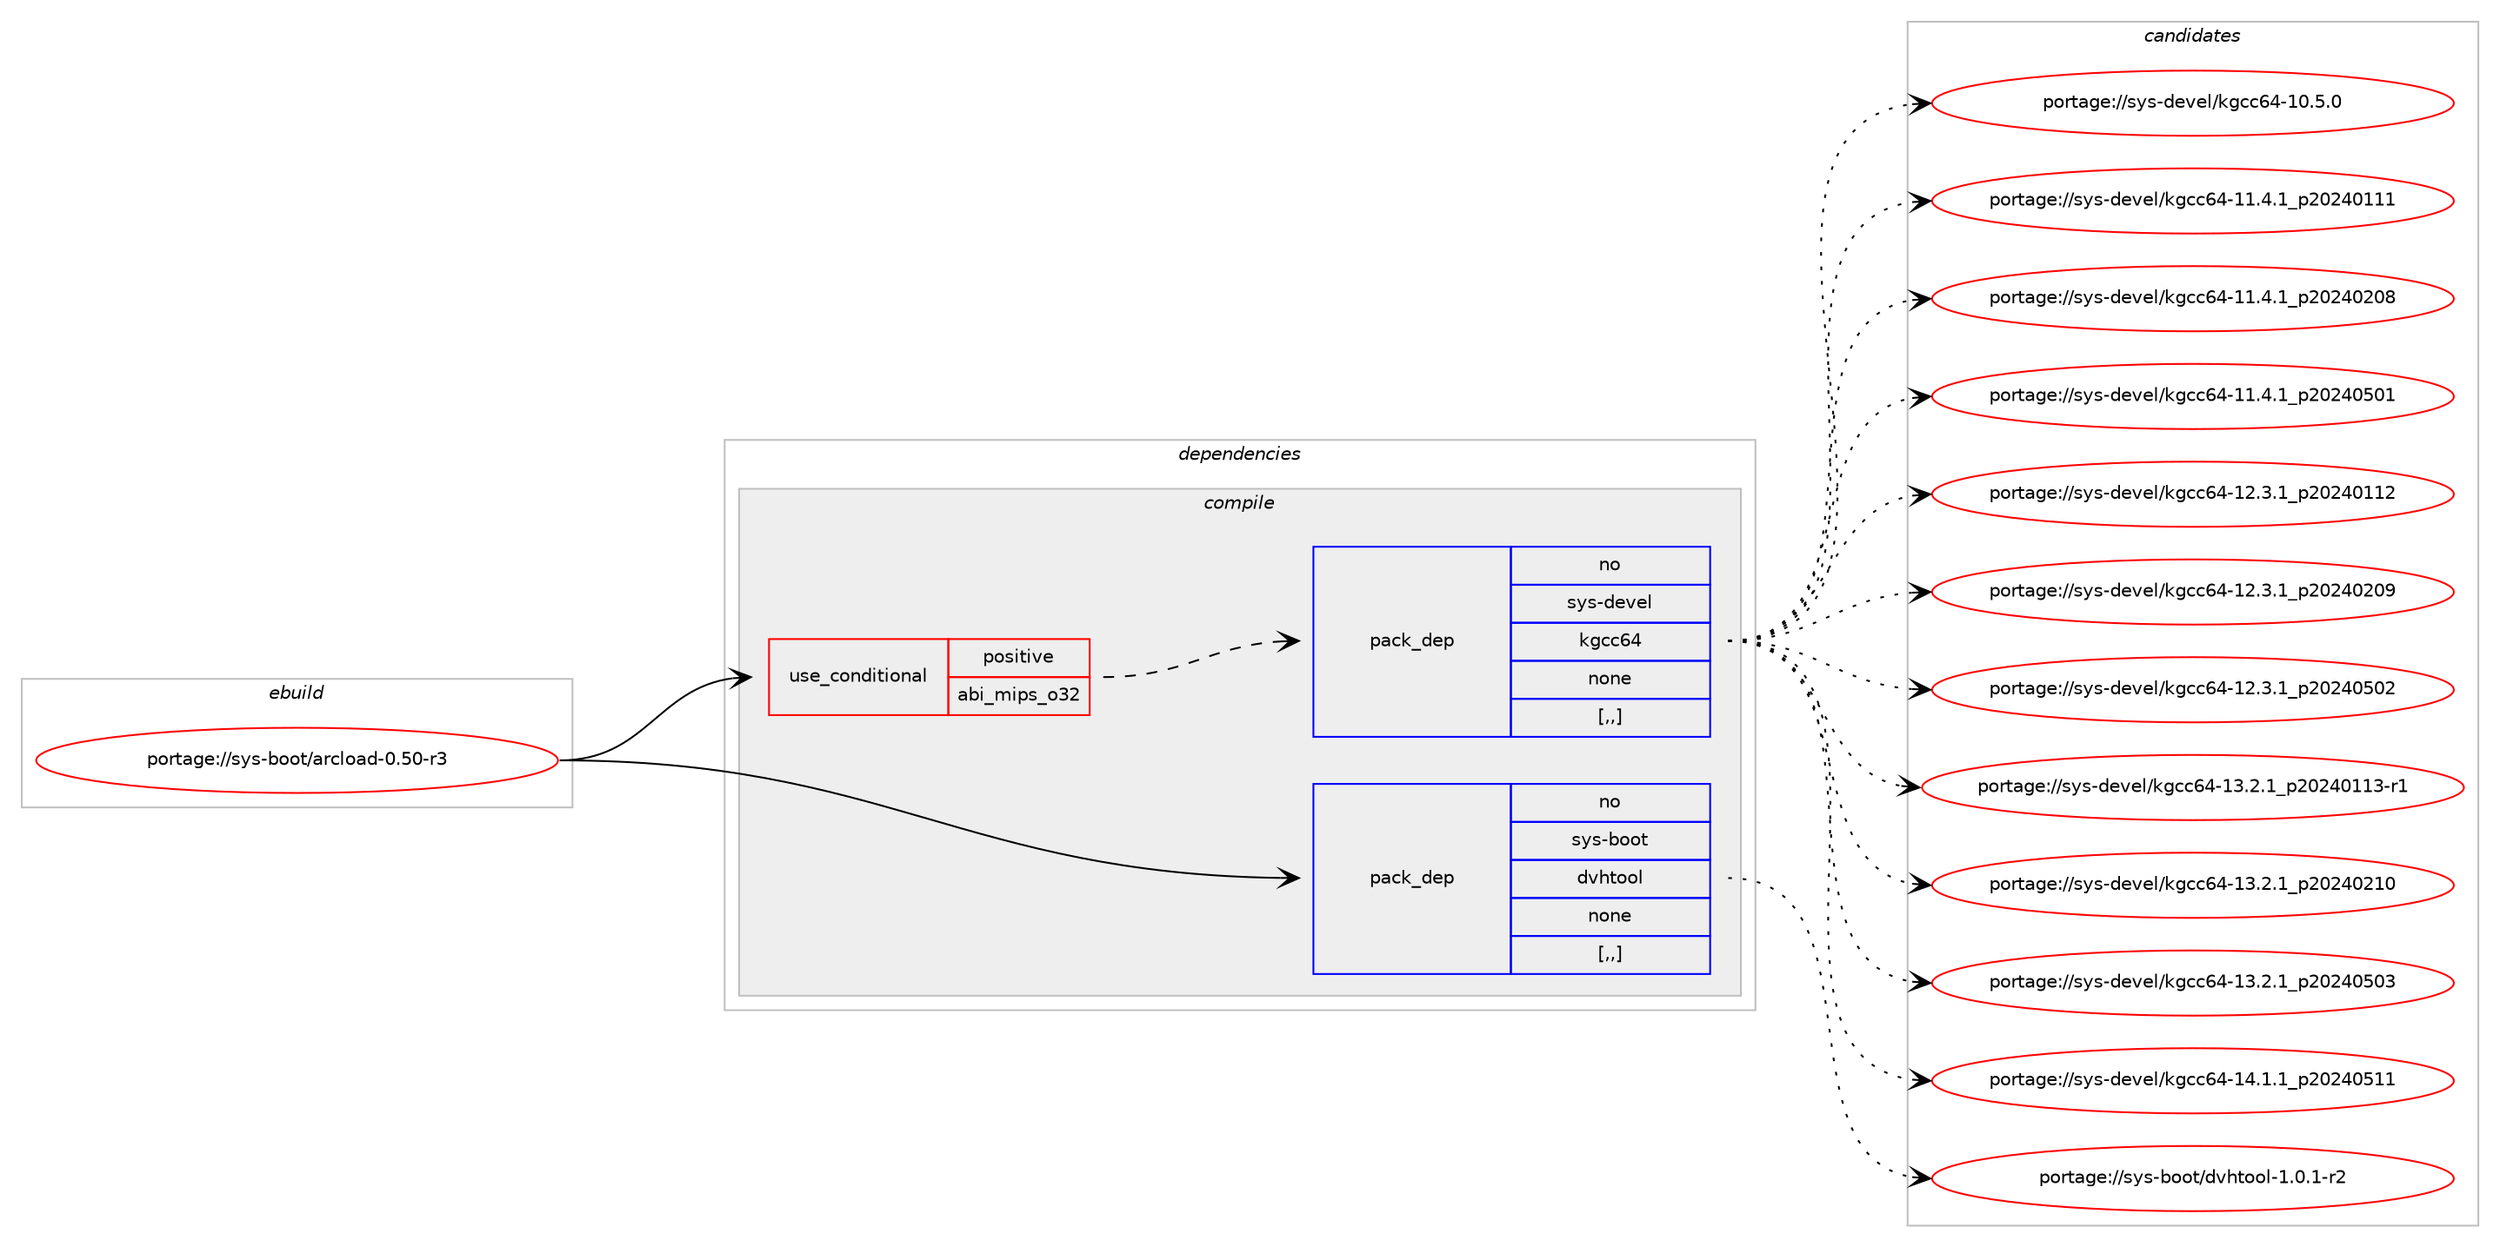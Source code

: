 digraph prolog {

# *************
# Graph options
# *************

newrank=true;
concentrate=true;
compound=true;
graph [rankdir=LR,fontname=Helvetica,fontsize=10,ranksep=1.5];#, ranksep=2.5, nodesep=0.2];
edge  [arrowhead=vee];
node  [fontname=Helvetica,fontsize=10];

# **********
# The ebuild
# **********

subgraph cluster_leftcol {
color=gray;
rank=same;
label=<<i>ebuild</i>>;
id [label="portage://sys-boot/arcload-0.50-r3", color=red, width=4, href="../sys-boot/arcload-0.50-r3.svg"];
}

# ****************
# The dependencies
# ****************

subgraph cluster_midcol {
color=gray;
label=<<i>dependencies</i>>;
subgraph cluster_compile {
fillcolor="#eeeeee";
style=filled;
label=<<i>compile</i>>;
subgraph cond111118 {
dependency418956 [label=<<TABLE BORDER="0" CELLBORDER="1" CELLSPACING="0" CELLPADDING="4"><TR><TD ROWSPAN="3" CELLPADDING="10">use_conditional</TD></TR><TR><TD>positive</TD></TR><TR><TD>abi_mips_o32</TD></TR></TABLE>>, shape=none, color=red];
subgraph pack304965 {
dependency418957 [label=<<TABLE BORDER="0" CELLBORDER="1" CELLSPACING="0" CELLPADDING="4" WIDTH="220"><TR><TD ROWSPAN="6" CELLPADDING="30">pack_dep</TD></TR><TR><TD WIDTH="110">no</TD></TR><TR><TD>sys-devel</TD></TR><TR><TD>kgcc64</TD></TR><TR><TD>none</TD></TR><TR><TD>[,,]</TD></TR></TABLE>>, shape=none, color=blue];
}
dependency418956:e -> dependency418957:w [weight=20,style="dashed",arrowhead="vee"];
}
id:e -> dependency418956:w [weight=20,style="solid",arrowhead="vee"];
subgraph pack304966 {
dependency418958 [label=<<TABLE BORDER="0" CELLBORDER="1" CELLSPACING="0" CELLPADDING="4" WIDTH="220"><TR><TD ROWSPAN="6" CELLPADDING="30">pack_dep</TD></TR><TR><TD WIDTH="110">no</TD></TR><TR><TD>sys-boot</TD></TR><TR><TD>dvhtool</TD></TR><TR><TD>none</TD></TR><TR><TD>[,,]</TD></TR></TABLE>>, shape=none, color=blue];
}
id:e -> dependency418958:w [weight=20,style="solid",arrowhead="vee"];
}
subgraph cluster_compileandrun {
fillcolor="#eeeeee";
style=filled;
label=<<i>compile and run</i>>;
}
subgraph cluster_run {
fillcolor="#eeeeee";
style=filled;
label=<<i>run</i>>;
}
}

# **************
# The candidates
# **************

subgraph cluster_choices {
rank=same;
color=gray;
label=<<i>candidates</i>>;

subgraph choice304965 {
color=black;
nodesep=1;
choice11512111545100101118101108471071039999545245494846534648 [label="portage://sys-devel/kgcc64-10.5.0", color=red, width=4,href="../sys-devel/kgcc64-10.5.0.svg"];
choice11512111545100101118101108471071039999545245494946524649951125048505248494949 [label="portage://sys-devel/kgcc64-11.4.1_p20240111", color=red, width=4,href="../sys-devel/kgcc64-11.4.1_p20240111.svg"];
choice11512111545100101118101108471071039999545245494946524649951125048505248504856 [label="portage://sys-devel/kgcc64-11.4.1_p20240208", color=red, width=4,href="../sys-devel/kgcc64-11.4.1_p20240208.svg"];
choice11512111545100101118101108471071039999545245494946524649951125048505248534849 [label="portage://sys-devel/kgcc64-11.4.1_p20240501", color=red, width=4,href="../sys-devel/kgcc64-11.4.1_p20240501.svg"];
choice11512111545100101118101108471071039999545245495046514649951125048505248494950 [label="portage://sys-devel/kgcc64-12.3.1_p20240112", color=red, width=4,href="../sys-devel/kgcc64-12.3.1_p20240112.svg"];
choice11512111545100101118101108471071039999545245495046514649951125048505248504857 [label="portage://sys-devel/kgcc64-12.3.1_p20240209", color=red, width=4,href="../sys-devel/kgcc64-12.3.1_p20240209.svg"];
choice11512111545100101118101108471071039999545245495046514649951125048505248534850 [label="portage://sys-devel/kgcc64-12.3.1_p20240502", color=red, width=4,href="../sys-devel/kgcc64-12.3.1_p20240502.svg"];
choice115121115451001011181011084710710399995452454951465046499511250485052484949514511449 [label="portage://sys-devel/kgcc64-13.2.1_p20240113-r1", color=red, width=4,href="../sys-devel/kgcc64-13.2.1_p20240113-r1.svg"];
choice11512111545100101118101108471071039999545245495146504649951125048505248504948 [label="portage://sys-devel/kgcc64-13.2.1_p20240210", color=red, width=4,href="../sys-devel/kgcc64-13.2.1_p20240210.svg"];
choice11512111545100101118101108471071039999545245495146504649951125048505248534851 [label="portage://sys-devel/kgcc64-13.2.1_p20240503", color=red, width=4,href="../sys-devel/kgcc64-13.2.1_p20240503.svg"];
choice11512111545100101118101108471071039999545245495246494649951125048505248534949 [label="portage://sys-devel/kgcc64-14.1.1_p20240511", color=red, width=4,href="../sys-devel/kgcc64-14.1.1_p20240511.svg"];
dependency418957:e -> choice11512111545100101118101108471071039999545245494846534648:w [style=dotted,weight="100"];
dependency418957:e -> choice11512111545100101118101108471071039999545245494946524649951125048505248494949:w [style=dotted,weight="100"];
dependency418957:e -> choice11512111545100101118101108471071039999545245494946524649951125048505248504856:w [style=dotted,weight="100"];
dependency418957:e -> choice11512111545100101118101108471071039999545245494946524649951125048505248534849:w [style=dotted,weight="100"];
dependency418957:e -> choice11512111545100101118101108471071039999545245495046514649951125048505248494950:w [style=dotted,weight="100"];
dependency418957:e -> choice11512111545100101118101108471071039999545245495046514649951125048505248504857:w [style=dotted,weight="100"];
dependency418957:e -> choice11512111545100101118101108471071039999545245495046514649951125048505248534850:w [style=dotted,weight="100"];
dependency418957:e -> choice115121115451001011181011084710710399995452454951465046499511250485052484949514511449:w [style=dotted,weight="100"];
dependency418957:e -> choice11512111545100101118101108471071039999545245495146504649951125048505248504948:w [style=dotted,weight="100"];
dependency418957:e -> choice11512111545100101118101108471071039999545245495146504649951125048505248534851:w [style=dotted,weight="100"];
dependency418957:e -> choice11512111545100101118101108471071039999545245495246494649951125048505248534949:w [style=dotted,weight="100"];
}
subgraph choice304966 {
color=black;
nodesep=1;
choice1151211154598111111116471001181041161111111084549464846494511450 [label="portage://sys-boot/dvhtool-1.0.1-r2", color=red, width=4,href="../sys-boot/dvhtool-1.0.1-r2.svg"];
dependency418958:e -> choice1151211154598111111116471001181041161111111084549464846494511450:w [style=dotted,weight="100"];
}
}

}

